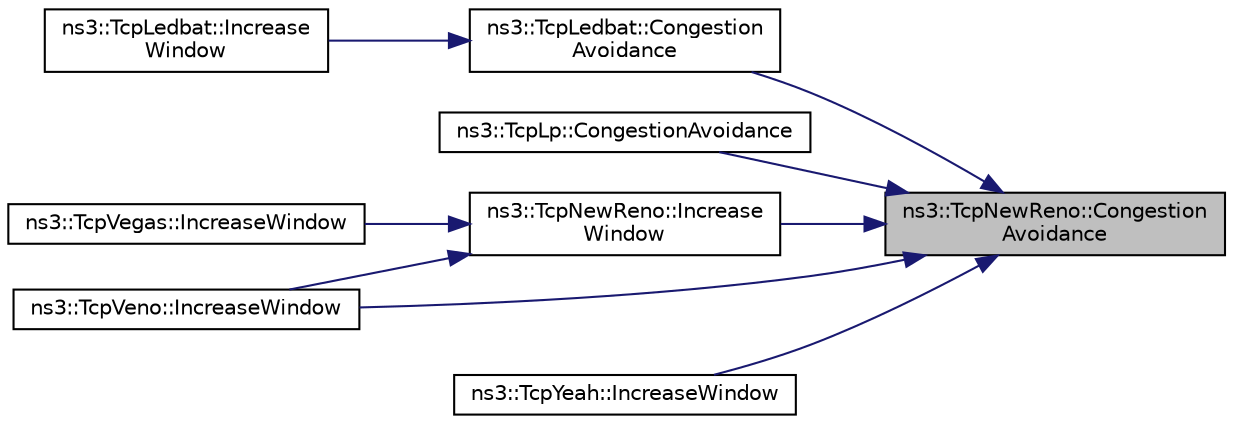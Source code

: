 digraph "ns3::TcpNewReno::CongestionAvoidance"
{
 // LATEX_PDF_SIZE
  edge [fontname="Helvetica",fontsize="10",labelfontname="Helvetica",labelfontsize="10"];
  node [fontname="Helvetica",fontsize="10",shape=record];
  rankdir="RL";
  Node1 [label="ns3::TcpNewReno::Congestion\lAvoidance",height=0.2,width=0.4,color="black", fillcolor="grey75", style="filled", fontcolor="black",tooltip="NewReno congestion avoidance."];
  Node1 -> Node2 [dir="back",color="midnightblue",fontsize="10",style="solid",fontname="Helvetica"];
  Node2 [label="ns3::TcpLedbat::Congestion\lAvoidance",height=0.2,width=0.4,color="black", fillcolor="white", style="filled",URL="$classns3_1_1_tcp_ledbat.html#a592b6df30581c978ddabf095eb0300c6",tooltip="Reduce Congestion."];
  Node2 -> Node3 [dir="back",color="midnightblue",fontsize="10",style="solid",fontname="Helvetica"];
  Node3 [label="ns3::TcpLedbat::Increase\lWindow",height=0.2,width=0.4,color="black", fillcolor="white", style="filled",URL="$classns3_1_1_tcp_ledbat.html#a9baf3c7c8d5572c3cf7c4249a2833748",tooltip="Adjust cwnd following LEDBAT algorithm."];
  Node1 -> Node4 [dir="back",color="midnightblue",fontsize="10",style="solid",fontname="Helvetica"];
  Node4 [label="ns3::TcpLp::CongestionAvoidance",height=0.2,width=0.4,color="black", fillcolor="white", style="filled",URL="$classns3_1_1_tcp_lp.html#a6483bc52de225abd858ac0e5883bf74b",tooltip="Invokes Congestion Avoidance of TcpNewReno if TcpLp is not within inference."];
  Node1 -> Node5 [dir="back",color="midnightblue",fontsize="10",style="solid",fontname="Helvetica"];
  Node5 [label="ns3::TcpNewReno::Increase\lWindow",height=0.2,width=0.4,color="black", fillcolor="white", style="filled",URL="$classns3_1_1_tcp_new_reno.html#a11db8ae90f4cebacc15524a793b0741a",tooltip="Try to increase the cWnd following the NewReno specification."];
  Node5 -> Node6 [dir="back",color="midnightblue",fontsize="10",style="solid",fontname="Helvetica"];
  Node6 [label="ns3::TcpVegas::IncreaseWindow",height=0.2,width=0.4,color="black", fillcolor="white", style="filled",URL="$classns3_1_1_tcp_vegas.html#ae80e9ac677116dada43dacda0f98a8b6",tooltip="Adjust cwnd following Vegas linear increase/decrease algorithm."];
  Node5 -> Node7 [dir="back",color="midnightblue",fontsize="10",style="solid",fontname="Helvetica"];
  Node7 [label="ns3::TcpVeno::IncreaseWindow",height=0.2,width=0.4,color="black", fillcolor="white", style="filled",URL="$classns3_1_1_tcp_veno.html#a5865787a20ea7c2c8beee2df5cefcdaa",tooltip="Adjust cwnd following Veno additive increase algorithm."];
  Node1 -> Node7 [dir="back",color="midnightblue",fontsize="10",style="solid",fontname="Helvetica"];
  Node1 -> Node8 [dir="back",color="midnightblue",fontsize="10",style="solid",fontname="Helvetica"];
  Node8 [label="ns3::TcpYeah::IncreaseWindow",height=0.2,width=0.4,color="black", fillcolor="white", style="filled",URL="$classns3_1_1_tcp_yeah.html#aa1efa60adbcb1dfad8d188deef7ed2ea",tooltip="Adjust cwnd following YeAH dual-mode algorithm."];
}
